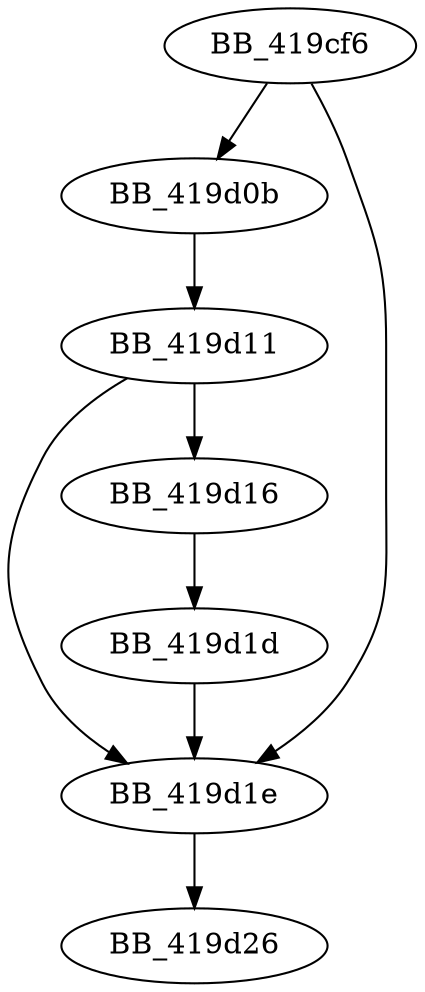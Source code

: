 DiGraph __lock{
BB_419cf6->BB_419d0b
BB_419cf6->BB_419d1e
BB_419d0b->BB_419d11
BB_419d11->BB_419d16
BB_419d11->BB_419d1e
BB_419d16->BB_419d1d
BB_419d1d->BB_419d1e
BB_419d1e->BB_419d26
}
